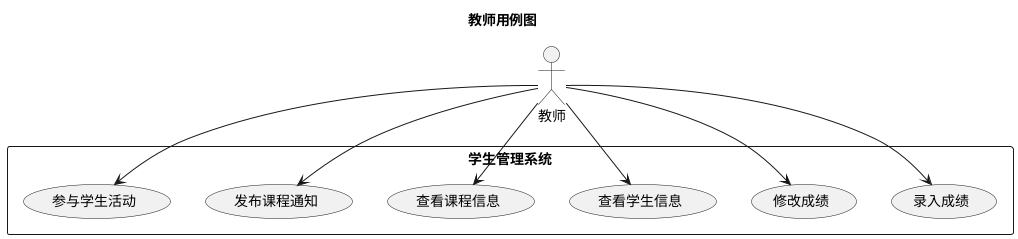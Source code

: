 @startuml 用例图
title 教师用例图

actor "教师" as Teacher
rectangle "学生管理系统" {
    (录入成绩) as UC1
    (修改成绩) as UC2
    (查看学生信息) as UC3
    (查看课程信息) as UC4
    (发布课程通知) as UC5
    (参与学生活动) as UC6
}

Teacher --> UC1
Teacher --> UC2
Teacher --> UC3
Teacher --> UC4
Teacher --> UC5
Teacher --> UC6

@enduml
